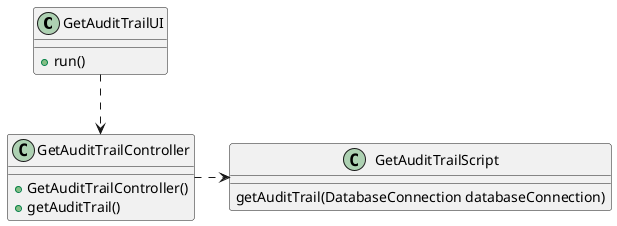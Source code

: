 @startuml
'https://plantuml.com/class-diagram


class GetAuditTrailUI{
+run()
}
class GetAuditTrailController{
+GetAuditTrailController()
+getAuditTrail()
}
class GetAuditTrailScript{
getAuditTrail(DatabaseConnection databaseConnection)
}

GetAuditTrailUI ..> GetAuditTrailController
GetAuditTrailController .> GetAuditTrailScript
@enduml